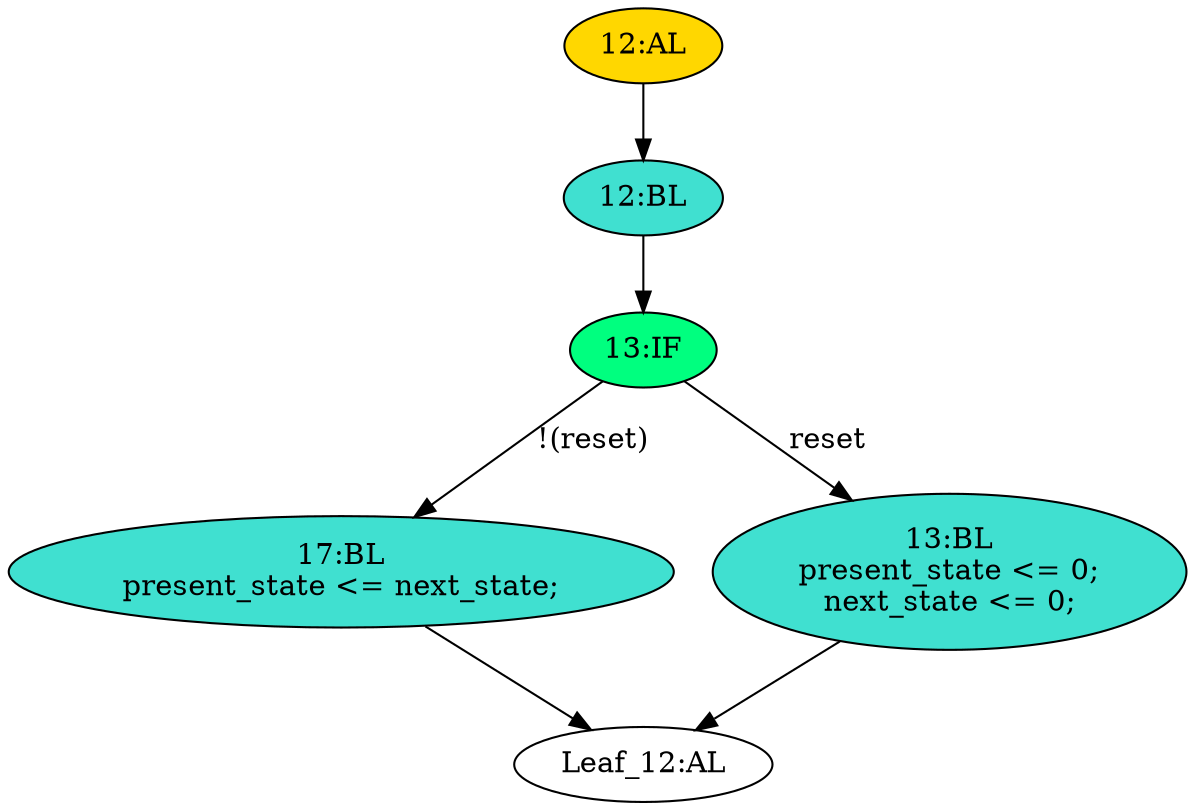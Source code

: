 strict digraph "" {
	node [label="\N"];
	"17:BL"	[ast="<pyverilog.vparser.ast.Block object at 0x7fee1a738f90>",
		fillcolor=turquoise,
		label="17:BL
present_state <= next_state;",
		statements="[<pyverilog.vparser.ast.NonblockingSubstitution object at 0x7fee1a738550>]",
		style=filled,
		typ=Block];
	"Leaf_12:AL"	[def_var="['present_state', 'next_state']",
		label="Leaf_12:AL"];
	"17:BL" -> "Leaf_12:AL"	[cond="[]",
		lineno=None];
	"13:BL"	[ast="<pyverilog.vparser.ast.Block object at 0x7fee1a72a2d0>",
		fillcolor=turquoise,
		label="13:BL
present_state <= 0;
next_state <= 0;",
		statements="[<pyverilog.vparser.ast.NonblockingSubstitution object at 0x7fee1a738fd0>, <pyverilog.vparser.ast.NonblockingSubstitution object \
at 0x7fee1a72a190>]",
		style=filled,
		typ=Block];
	"13:BL" -> "Leaf_12:AL"	[cond="[]",
		lineno=None];
	"12:BL"	[ast="<pyverilog.vparser.ast.Block object at 0x7fee1a72a310>",
		fillcolor=turquoise,
		label="12:BL",
		statements="[]",
		style=filled,
		typ=Block];
	"13:IF"	[ast="<pyverilog.vparser.ast.IfStatement object at 0x7fee1a72a350>",
		fillcolor=springgreen,
		label="13:IF",
		statements="[]",
		style=filled,
		typ=IfStatement];
	"12:BL" -> "13:IF"	[cond="[]",
		lineno=None];
	"13:IF" -> "17:BL"	[cond="['reset']",
		label="!(reset)",
		lineno=13];
	"13:IF" -> "13:BL"	[cond="['reset']",
		label=reset,
		lineno=13];
	"12:AL"	[ast="<pyverilog.vparser.ast.Always object at 0x7fee1a72a450>",
		clk_sens=True,
		fillcolor=gold,
		label="12:AL",
		sens="['clk']",
		statements="[]",
		style=filled,
		typ=Always,
		use_var="['reset', 'next_state']"];
	"12:AL" -> "12:BL"	[cond="[]",
		lineno=None];
}
